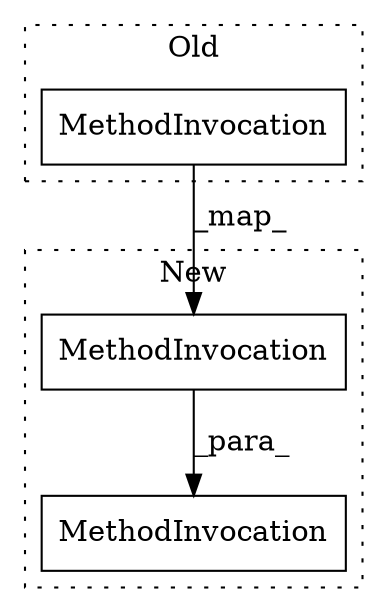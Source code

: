 digraph G {
subgraph cluster0 {
1 [label="MethodInvocation" a="32" s="16218" l="12" shape="box"];
label = "Old";
style="dotted";
}
subgraph cluster1 {
2 [label="MethodInvocation" a="32" s="16291,16325" l="15,1" shape="box"];
3 [label="MethodInvocation" a="32" s="16313" l="12" shape="box"];
label = "New";
style="dotted";
}
1 -> 3 [label="_map_"];
3 -> 2 [label="_para_"];
}